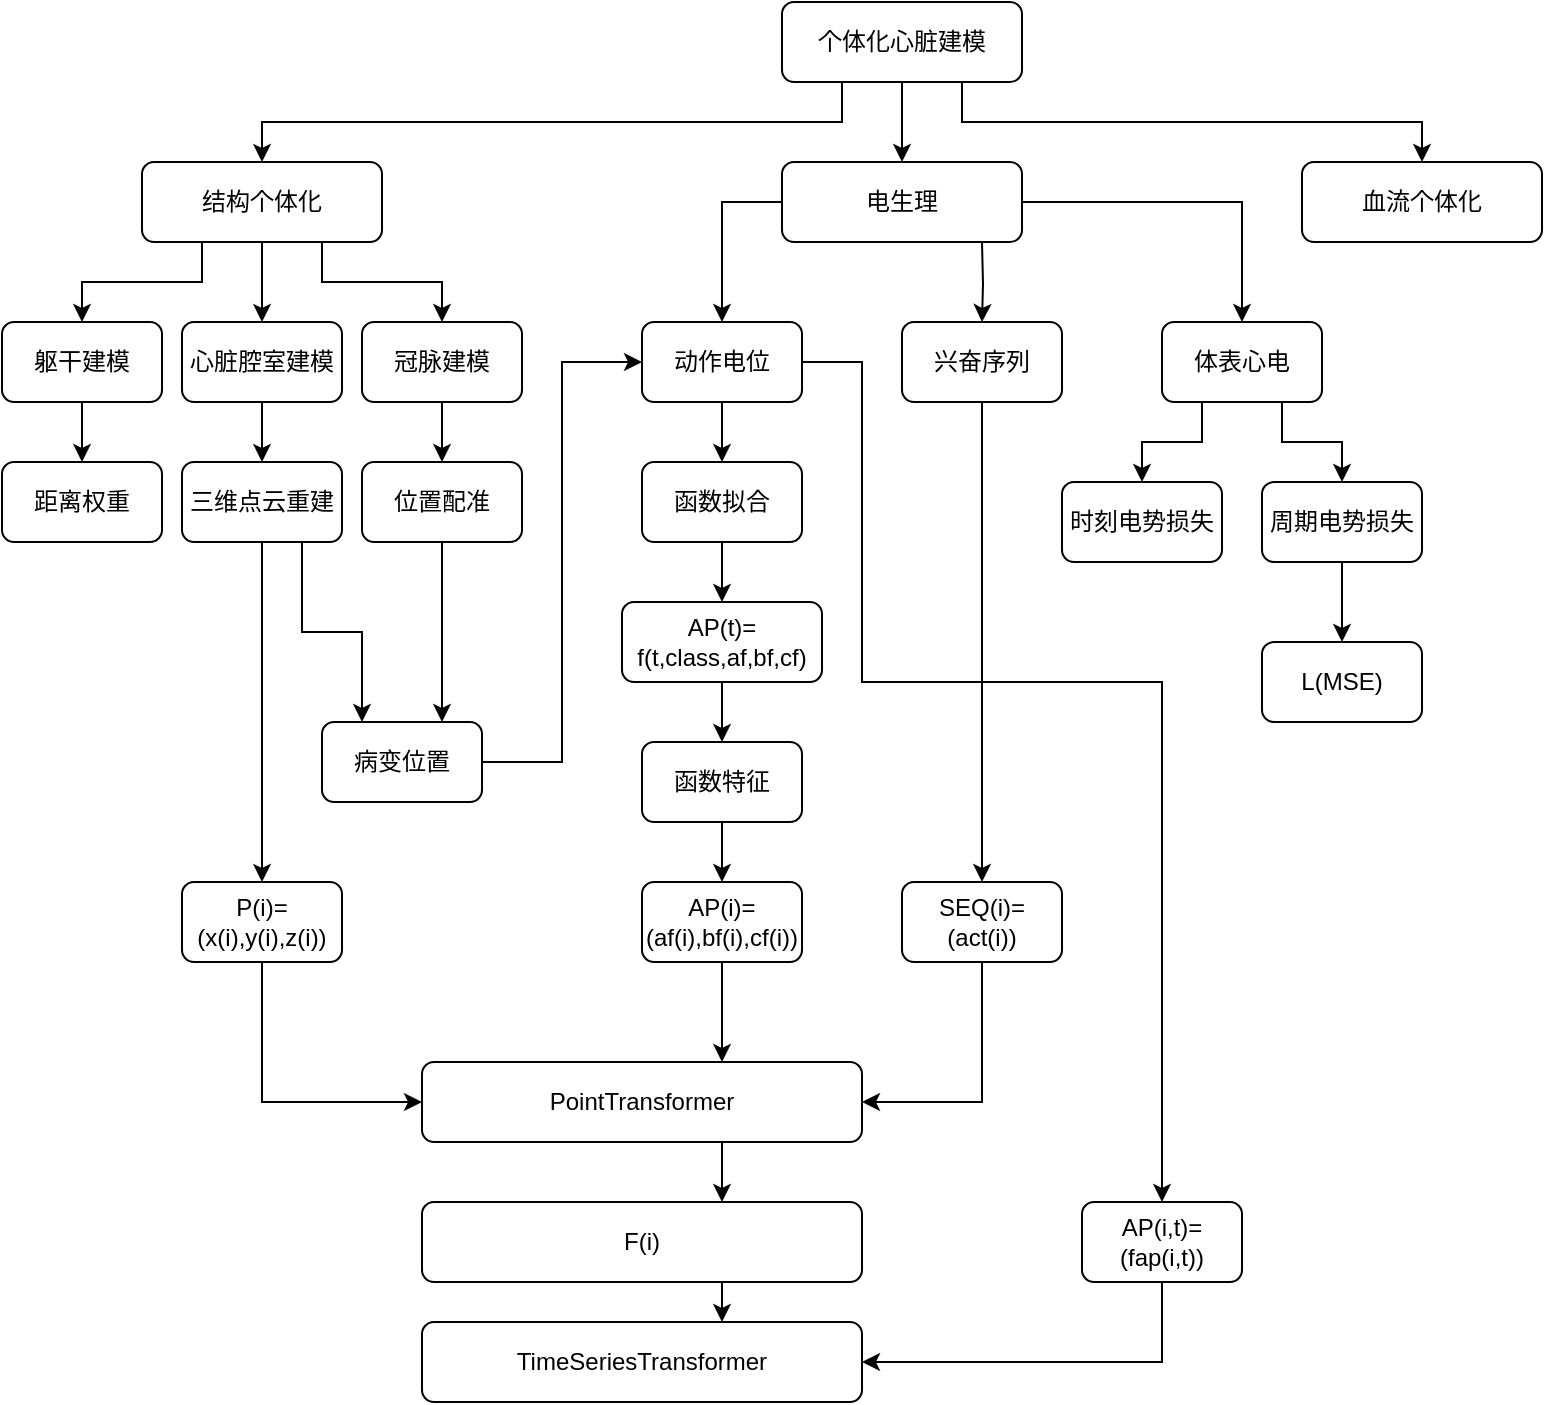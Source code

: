 <mxfile version="24.8.4">
  <diagram id="C5RBs43oDa-KdzZeNtuy" name="Page-1">
    <mxGraphModel dx="1009" dy="579" grid="1" gridSize="10" guides="1" tooltips="1" connect="1" arrows="1" fold="1" page="1" pageScale="1" pageWidth="827" pageHeight="1169" math="0" shadow="0">
      <root>
        <mxCell id="WIyWlLk6GJQsqaUBKTNV-0" />
        <mxCell id="WIyWlLk6GJQsqaUBKTNV-1" parent="WIyWlLk6GJQsqaUBKTNV-0" />
        <mxCell id="5EajBMp7Mt5aTJdm5W2c-8" style="edgeStyle=orthogonalEdgeStyle;rounded=0;orthogonalLoop=1;jettySize=auto;html=1;entryX=0.5;entryY=0;entryDx=0;entryDy=0;exitX=0.5;exitY=1;exitDx=0;exitDy=0;" parent="WIyWlLk6GJQsqaUBKTNV-1" source="WIyWlLk6GJQsqaUBKTNV-3" target="5EajBMp7Mt5aTJdm5W2c-6" edge="1">
          <mxGeometry relative="1" as="geometry">
            <mxPoint x="240" y="120" as="sourcePoint" />
          </mxGeometry>
        </mxCell>
        <mxCell id="5EajBMp7Mt5aTJdm5W2c-10" style="edgeStyle=orthogonalEdgeStyle;shape=connector;rounded=0;orthogonalLoop=1;jettySize=auto;html=1;entryX=0.5;entryY=0;entryDx=0;entryDy=0;strokeColor=default;align=center;verticalAlign=middle;fontFamily=Helvetica;fontSize=11;fontColor=default;labelBackgroundColor=default;endArrow=classic;exitX=0.25;exitY=1;exitDx=0;exitDy=0;" parent="WIyWlLk6GJQsqaUBKTNV-1" source="WIyWlLk6GJQsqaUBKTNV-3" target="5EajBMp7Mt5aTJdm5W2c-4" edge="1">
          <mxGeometry relative="1" as="geometry">
            <mxPoint x="80" y="140" as="sourcePoint" />
          </mxGeometry>
        </mxCell>
        <mxCell id="Zq_S9eZLPI8Z5EjiFPR7-1" style="edgeStyle=orthogonalEdgeStyle;rounded=0;orthogonalLoop=1;jettySize=auto;html=1;exitX=0.75;exitY=1;exitDx=0;exitDy=0;entryX=0.5;entryY=0;entryDx=0;entryDy=0;" edge="1" parent="WIyWlLk6GJQsqaUBKTNV-1" source="WIyWlLk6GJQsqaUBKTNV-3" target="Zq_S9eZLPI8Z5EjiFPR7-0">
          <mxGeometry relative="1" as="geometry" />
        </mxCell>
        <mxCell id="WIyWlLk6GJQsqaUBKTNV-3" value="结构个体化" style="rounded=1;whiteSpace=wrap;html=1;fontSize=12;glass=0;strokeWidth=1;shadow=0;" parent="WIyWlLk6GJQsqaUBKTNV-1" vertex="1">
          <mxGeometry x="80" y="150" width="120" height="40" as="geometry" />
        </mxCell>
        <mxCell id="Zq_S9eZLPI8Z5EjiFPR7-8" style="edgeStyle=orthogonalEdgeStyle;rounded=0;orthogonalLoop=1;jettySize=auto;html=1;exitX=0.25;exitY=1;exitDx=0;exitDy=0;" edge="1" parent="WIyWlLk6GJQsqaUBKTNV-1" source="5EajBMp7Mt5aTJdm5W2c-0" target="WIyWlLk6GJQsqaUBKTNV-3">
          <mxGeometry relative="1" as="geometry" />
        </mxCell>
        <mxCell id="Zq_S9eZLPI8Z5EjiFPR7-9" style="edgeStyle=orthogonalEdgeStyle;rounded=0;orthogonalLoop=1;jettySize=auto;html=1;exitX=0.5;exitY=1;exitDx=0;exitDy=0;entryX=0.5;entryY=0;entryDx=0;entryDy=0;" edge="1" parent="WIyWlLk6GJQsqaUBKTNV-1" source="5EajBMp7Mt5aTJdm5W2c-0" target="5EajBMp7Mt5aTJdm5W2c-2">
          <mxGeometry relative="1" as="geometry" />
        </mxCell>
        <mxCell id="Zq_S9eZLPI8Z5EjiFPR7-10" style="edgeStyle=orthogonalEdgeStyle;rounded=0;orthogonalLoop=1;jettySize=auto;html=1;exitX=0.75;exitY=1;exitDx=0;exitDy=0;" edge="1" parent="WIyWlLk6GJQsqaUBKTNV-1" source="5EajBMp7Mt5aTJdm5W2c-0" target="5EajBMp7Mt5aTJdm5W2c-3">
          <mxGeometry relative="1" as="geometry" />
        </mxCell>
        <mxCell id="5EajBMp7Mt5aTJdm5W2c-0" value="个体化心脏建模" style="rounded=1;whiteSpace=wrap;html=1;fontSize=12;glass=0;strokeWidth=1;shadow=0;" parent="WIyWlLk6GJQsqaUBKTNV-1" vertex="1">
          <mxGeometry x="400" y="70" width="120" height="40" as="geometry" />
        </mxCell>
        <mxCell id="Zq_S9eZLPI8Z5EjiFPR7-6" style="edgeStyle=orthogonalEdgeStyle;rounded=0;orthogonalLoop=1;jettySize=auto;html=1;exitX=0.5;exitY=1;exitDx=0;exitDy=0;entryX=0.5;entryY=0;entryDx=0;entryDy=0;" edge="1" parent="WIyWlLk6GJQsqaUBKTNV-1" target="Zq_S9eZLPI8Z5EjiFPR7-4">
          <mxGeometry relative="1" as="geometry">
            <mxPoint x="500.0" y="190.0" as="sourcePoint" />
          </mxGeometry>
        </mxCell>
        <mxCell id="Zq_S9eZLPI8Z5EjiFPR7-7" style="edgeStyle=orthogonalEdgeStyle;rounded=0;orthogonalLoop=1;jettySize=auto;html=1;exitX=1;exitY=0.5;exitDx=0;exitDy=0;" edge="1" parent="WIyWlLk6GJQsqaUBKTNV-1" source="5EajBMp7Mt5aTJdm5W2c-2" target="Zq_S9eZLPI8Z5EjiFPR7-5">
          <mxGeometry relative="1" as="geometry">
            <mxPoint x="530.0" y="190.0" as="sourcePoint" />
          </mxGeometry>
        </mxCell>
        <mxCell id="Zq_S9eZLPI8Z5EjiFPR7-52" style="edgeStyle=orthogonalEdgeStyle;rounded=0;orthogonalLoop=1;jettySize=auto;html=1;exitX=0;exitY=0.5;exitDx=0;exitDy=0;" edge="1" parent="WIyWlLk6GJQsqaUBKTNV-1" source="5EajBMp7Mt5aTJdm5W2c-2" target="Zq_S9eZLPI8Z5EjiFPR7-2">
          <mxGeometry relative="1" as="geometry" />
        </mxCell>
        <mxCell id="5EajBMp7Mt5aTJdm5W2c-2" value="电生理" style="rounded=1;whiteSpace=wrap;html=1;fontSize=12;glass=0;strokeWidth=1;shadow=0;" parent="WIyWlLk6GJQsqaUBKTNV-1" vertex="1">
          <mxGeometry x="400" y="150" width="120" height="40" as="geometry" />
        </mxCell>
        <mxCell id="5EajBMp7Mt5aTJdm5W2c-3" value="血流个体化" style="rounded=1;whiteSpace=wrap;html=1;fontSize=12;glass=0;strokeWidth=1;shadow=0;" parent="WIyWlLk6GJQsqaUBKTNV-1" vertex="1">
          <mxGeometry x="660" y="150" width="120" height="40" as="geometry" />
        </mxCell>
        <mxCell id="Zq_S9eZLPI8Z5EjiFPR7-55" style="edgeStyle=orthogonalEdgeStyle;rounded=0;orthogonalLoop=1;jettySize=auto;html=1;exitX=0.5;exitY=1;exitDx=0;exitDy=0;entryX=0.5;entryY=0;entryDx=0;entryDy=0;" edge="1" parent="WIyWlLk6GJQsqaUBKTNV-1" source="5EajBMp7Mt5aTJdm5W2c-4" target="Zq_S9eZLPI8Z5EjiFPR7-54">
          <mxGeometry relative="1" as="geometry" />
        </mxCell>
        <mxCell id="5EajBMp7Mt5aTJdm5W2c-4" value="躯干建模" style="rounded=1;whiteSpace=wrap;html=1;fontSize=12;glass=0;strokeWidth=1;shadow=0;" parent="WIyWlLk6GJQsqaUBKTNV-1" vertex="1">
          <mxGeometry x="10" y="230" width="80" height="40" as="geometry" />
        </mxCell>
        <mxCell id="Zq_S9eZLPI8Z5EjiFPR7-19" style="edgeStyle=orthogonalEdgeStyle;rounded=0;orthogonalLoop=1;jettySize=auto;html=1;exitX=0.5;exitY=1;exitDx=0;exitDy=0;entryX=0.5;entryY=0;entryDx=0;entryDy=0;" edge="1" parent="WIyWlLk6GJQsqaUBKTNV-1" source="5EajBMp7Mt5aTJdm5W2c-6" target="Zq_S9eZLPI8Z5EjiFPR7-12">
          <mxGeometry relative="1" as="geometry" />
        </mxCell>
        <mxCell id="5EajBMp7Mt5aTJdm5W2c-6" value="心脏腔室建模" style="rounded=1;whiteSpace=wrap;html=1;fontSize=12;glass=0;strokeWidth=1;shadow=0;" parent="WIyWlLk6GJQsqaUBKTNV-1" vertex="1">
          <mxGeometry x="100" y="230" width="80" height="40" as="geometry" />
        </mxCell>
        <mxCell id="Zq_S9eZLPI8Z5EjiFPR7-48" style="edgeStyle=orthogonalEdgeStyle;rounded=0;orthogonalLoop=1;jettySize=auto;html=1;exitX=0.5;exitY=1;exitDx=0;exitDy=0;entryX=0.5;entryY=0;entryDx=0;entryDy=0;" edge="1" parent="WIyWlLk6GJQsqaUBKTNV-1" source="Zq_S9eZLPI8Z5EjiFPR7-0" target="Zq_S9eZLPI8Z5EjiFPR7-47">
          <mxGeometry relative="1" as="geometry" />
        </mxCell>
        <mxCell id="Zq_S9eZLPI8Z5EjiFPR7-0" value="冠脉建模" style="rounded=1;whiteSpace=wrap;html=1;fontSize=12;glass=0;strokeWidth=1;shadow=0;" vertex="1" parent="WIyWlLk6GJQsqaUBKTNV-1">
          <mxGeometry x="190" y="230" width="80" height="40" as="geometry" />
        </mxCell>
        <mxCell id="Zq_S9eZLPI8Z5EjiFPR7-13" style="edgeStyle=orthogonalEdgeStyle;rounded=0;orthogonalLoop=1;jettySize=auto;html=1;exitX=0.5;exitY=1;exitDx=0;exitDy=0;entryX=0.5;entryY=0;entryDx=0;entryDy=0;" edge="1" parent="WIyWlLk6GJQsqaUBKTNV-1" source="Zq_S9eZLPI8Z5EjiFPR7-2" target="Zq_S9eZLPI8Z5EjiFPR7-11">
          <mxGeometry relative="1" as="geometry" />
        </mxCell>
        <mxCell id="Zq_S9eZLPI8Z5EjiFPR7-40" style="edgeStyle=orthogonalEdgeStyle;rounded=0;orthogonalLoop=1;jettySize=auto;html=1;exitX=1;exitY=0.5;exitDx=0;exitDy=0;entryX=0.5;entryY=0;entryDx=0;entryDy=0;" edge="1" parent="WIyWlLk6GJQsqaUBKTNV-1" source="Zq_S9eZLPI8Z5EjiFPR7-2" target="Zq_S9eZLPI8Z5EjiFPR7-31">
          <mxGeometry relative="1" as="geometry">
            <mxPoint x="380" y="250" as="sourcePoint" />
            <mxPoint x="590" y="670" as="targetPoint" />
            <Array as="points">
              <mxPoint x="440" y="250" />
              <mxPoint x="440" y="410" />
              <mxPoint x="590" y="410" />
            </Array>
          </mxGeometry>
        </mxCell>
        <mxCell id="Zq_S9eZLPI8Z5EjiFPR7-2" value="动作电位" style="rounded=1;whiteSpace=wrap;html=1;fontSize=12;glass=0;strokeWidth=1;shadow=0;" vertex="1" parent="WIyWlLk6GJQsqaUBKTNV-1">
          <mxGeometry x="330" y="230" width="80" height="40" as="geometry" />
        </mxCell>
        <mxCell id="Zq_S9eZLPI8Z5EjiFPR7-17" style="edgeStyle=orthogonalEdgeStyle;rounded=0;orthogonalLoop=1;jettySize=auto;html=1;exitX=0.5;exitY=1;exitDx=0;exitDy=0;entryX=0.5;entryY=0;entryDx=0;entryDy=0;" edge="1" parent="WIyWlLk6GJQsqaUBKTNV-1" source="Zq_S9eZLPI8Z5EjiFPR7-4" target="Zq_S9eZLPI8Z5EjiFPR7-16">
          <mxGeometry relative="1" as="geometry" />
        </mxCell>
        <mxCell id="Zq_S9eZLPI8Z5EjiFPR7-4" value="兴奋序列" style="rounded=1;whiteSpace=wrap;html=1;fontSize=12;glass=0;strokeWidth=1;shadow=0;" vertex="1" parent="WIyWlLk6GJQsqaUBKTNV-1">
          <mxGeometry x="460" y="230" width="80" height="40" as="geometry" />
        </mxCell>
        <mxCell id="Zq_S9eZLPI8Z5EjiFPR7-27" style="edgeStyle=orthogonalEdgeStyle;rounded=0;orthogonalLoop=1;jettySize=auto;html=1;exitX=0.25;exitY=1;exitDx=0;exitDy=0;entryX=0.5;entryY=0;entryDx=0;entryDy=0;" edge="1" parent="WIyWlLk6GJQsqaUBKTNV-1" source="Zq_S9eZLPI8Z5EjiFPR7-5" target="Zq_S9eZLPI8Z5EjiFPR7-25">
          <mxGeometry relative="1" as="geometry" />
        </mxCell>
        <mxCell id="Zq_S9eZLPI8Z5EjiFPR7-28" style="edgeStyle=orthogonalEdgeStyle;rounded=0;orthogonalLoop=1;jettySize=auto;html=1;exitX=0.75;exitY=1;exitDx=0;exitDy=0;" edge="1" parent="WIyWlLk6GJQsqaUBKTNV-1" source="Zq_S9eZLPI8Z5EjiFPR7-5" target="Zq_S9eZLPI8Z5EjiFPR7-26">
          <mxGeometry relative="1" as="geometry" />
        </mxCell>
        <mxCell id="Zq_S9eZLPI8Z5EjiFPR7-5" value="体表心电" style="rounded=1;whiteSpace=wrap;html=1;fontSize=12;glass=0;strokeWidth=1;shadow=0;" vertex="1" parent="WIyWlLk6GJQsqaUBKTNV-1">
          <mxGeometry x="590" y="230" width="80" height="40" as="geometry" />
        </mxCell>
        <mxCell id="Zq_S9eZLPI8Z5EjiFPR7-15" style="edgeStyle=orthogonalEdgeStyle;rounded=0;orthogonalLoop=1;jettySize=auto;html=1;exitX=0.5;exitY=1;exitDx=0;exitDy=0;entryX=0.5;entryY=0;entryDx=0;entryDy=0;" edge="1" parent="WIyWlLk6GJQsqaUBKTNV-1" source="Zq_S9eZLPI8Z5EjiFPR7-11">
          <mxGeometry relative="1" as="geometry">
            <mxPoint x="370" y="370" as="targetPoint" />
          </mxGeometry>
        </mxCell>
        <mxCell id="Zq_S9eZLPI8Z5EjiFPR7-11" value="函数拟合" style="rounded=1;whiteSpace=wrap;html=1;fontSize=12;glass=0;strokeWidth=1;shadow=0;" vertex="1" parent="WIyWlLk6GJQsqaUBKTNV-1">
          <mxGeometry x="330" y="300" width="80" height="40" as="geometry" />
        </mxCell>
        <mxCell id="Zq_S9eZLPI8Z5EjiFPR7-20" style="edgeStyle=orthogonalEdgeStyle;rounded=0;orthogonalLoop=1;jettySize=auto;html=1;exitX=0.5;exitY=1;exitDx=0;exitDy=0;entryX=0.5;entryY=0;entryDx=0;entryDy=0;" edge="1" parent="WIyWlLk6GJQsqaUBKTNV-1" source="Zq_S9eZLPI8Z5EjiFPR7-12" target="Zq_S9eZLPI8Z5EjiFPR7-18">
          <mxGeometry relative="1" as="geometry" />
        </mxCell>
        <mxCell id="Zq_S9eZLPI8Z5EjiFPR7-50" style="edgeStyle=orthogonalEdgeStyle;rounded=0;orthogonalLoop=1;jettySize=auto;html=1;exitX=0.75;exitY=1;exitDx=0;exitDy=0;entryX=0.25;entryY=0;entryDx=0;entryDy=0;" edge="1" parent="WIyWlLk6GJQsqaUBKTNV-1" source="Zq_S9eZLPI8Z5EjiFPR7-12" target="Zq_S9eZLPI8Z5EjiFPR7-49">
          <mxGeometry relative="1" as="geometry" />
        </mxCell>
        <mxCell id="Zq_S9eZLPI8Z5EjiFPR7-12" value="三维点云重建" style="rounded=1;whiteSpace=wrap;html=1;fontSize=12;glass=0;strokeWidth=1;shadow=0;" vertex="1" parent="WIyWlLk6GJQsqaUBKTNV-1">
          <mxGeometry x="100" y="300" width="80" height="40" as="geometry" />
        </mxCell>
        <mxCell id="Zq_S9eZLPI8Z5EjiFPR7-22" style="edgeStyle=orthogonalEdgeStyle;rounded=0;orthogonalLoop=1;jettySize=auto;html=1;exitX=0.5;exitY=1;exitDx=0;exitDy=0;entryX=0.5;entryY=0;entryDx=0;entryDy=0;" edge="1" parent="WIyWlLk6GJQsqaUBKTNV-1" target="Zq_S9eZLPI8Z5EjiFPR7-21">
          <mxGeometry relative="1" as="geometry">
            <mxPoint x="370" y="410" as="sourcePoint" />
          </mxGeometry>
        </mxCell>
        <mxCell id="Zq_S9eZLPI8Z5EjiFPR7-14" value="AP(t)=&lt;div&gt;f(t,class,af,bf,cf)&lt;/div&gt;" style="rounded=1;whiteSpace=wrap;html=1;fontSize=12;glass=0;strokeWidth=1;shadow=0;" vertex="1" parent="WIyWlLk6GJQsqaUBKTNV-1">
          <mxGeometry x="320" y="370" width="100" height="40" as="geometry" />
        </mxCell>
        <mxCell id="Zq_S9eZLPI8Z5EjiFPR7-39" style="edgeStyle=orthogonalEdgeStyle;rounded=0;orthogonalLoop=1;jettySize=auto;html=1;exitX=0.5;exitY=1;exitDx=0;exitDy=0;entryX=1;entryY=0.5;entryDx=0;entryDy=0;" edge="1" parent="WIyWlLk6GJQsqaUBKTNV-1" source="Zq_S9eZLPI8Z5EjiFPR7-16" target="Zq_S9eZLPI8Z5EjiFPR7-34">
          <mxGeometry relative="1" as="geometry">
            <mxPoint x="480.0" y="620" as="targetPoint" />
          </mxGeometry>
        </mxCell>
        <mxCell id="Zq_S9eZLPI8Z5EjiFPR7-16" value="SEQ(i)=&lt;div&gt;(act(i))&lt;/div&gt;" style="rounded=1;whiteSpace=wrap;html=1;fontSize=12;glass=0;strokeWidth=1;shadow=0;" vertex="1" parent="WIyWlLk6GJQsqaUBKTNV-1">
          <mxGeometry x="460" y="510" width="80" height="40" as="geometry" />
        </mxCell>
        <mxCell id="Zq_S9eZLPI8Z5EjiFPR7-35" style="edgeStyle=orthogonalEdgeStyle;rounded=0;orthogonalLoop=1;jettySize=auto;html=1;exitX=0.5;exitY=1;exitDx=0;exitDy=0;entryX=0;entryY=0.5;entryDx=0;entryDy=0;" edge="1" parent="WIyWlLk6GJQsqaUBKTNV-1" source="Zq_S9eZLPI8Z5EjiFPR7-18" target="Zq_S9eZLPI8Z5EjiFPR7-34">
          <mxGeometry relative="1" as="geometry">
            <Array as="points">
              <mxPoint x="140" y="620" />
            </Array>
          </mxGeometry>
        </mxCell>
        <mxCell id="Zq_S9eZLPI8Z5EjiFPR7-18" value="P(i)=&lt;div&gt;(x(i),y(i),z(i))&lt;/div&gt;" style="rounded=1;whiteSpace=wrap;html=1;fontSize=12;glass=0;strokeWidth=1;shadow=0;" vertex="1" parent="WIyWlLk6GJQsqaUBKTNV-1">
          <mxGeometry x="100" y="510" width="80" height="40" as="geometry" />
        </mxCell>
        <mxCell id="Zq_S9eZLPI8Z5EjiFPR7-24" style="edgeStyle=orthogonalEdgeStyle;rounded=0;orthogonalLoop=1;jettySize=auto;html=1;exitX=0.5;exitY=1;exitDx=0;exitDy=0;" edge="1" parent="WIyWlLk6GJQsqaUBKTNV-1" source="Zq_S9eZLPI8Z5EjiFPR7-21" target="Zq_S9eZLPI8Z5EjiFPR7-23">
          <mxGeometry relative="1" as="geometry" />
        </mxCell>
        <mxCell id="Zq_S9eZLPI8Z5EjiFPR7-21" value="函数特征" style="rounded=1;whiteSpace=wrap;html=1;fontSize=12;glass=0;strokeWidth=1;shadow=0;" vertex="1" parent="WIyWlLk6GJQsqaUBKTNV-1">
          <mxGeometry x="330" y="440" width="80" height="40" as="geometry" />
        </mxCell>
        <mxCell id="Zq_S9eZLPI8Z5EjiFPR7-37" style="edgeStyle=orthogonalEdgeStyle;rounded=0;orthogonalLoop=1;jettySize=auto;html=1;exitX=0.5;exitY=1;exitDx=0;exitDy=0;entryX=0.5;entryY=0;entryDx=0;entryDy=0;" edge="1" parent="WIyWlLk6GJQsqaUBKTNV-1" source="Zq_S9eZLPI8Z5EjiFPR7-23">
          <mxGeometry relative="1" as="geometry">
            <mxPoint x="370.0" y="600" as="targetPoint" />
          </mxGeometry>
        </mxCell>
        <mxCell id="Zq_S9eZLPI8Z5EjiFPR7-23" value="AP(i)=&lt;div&gt;(af(i),bf(i),cf(i))&lt;/div&gt;" style="rounded=1;whiteSpace=wrap;html=1;fontSize=12;glass=0;strokeWidth=1;shadow=0;" vertex="1" parent="WIyWlLk6GJQsqaUBKTNV-1">
          <mxGeometry x="330" y="510" width="80" height="40" as="geometry" />
        </mxCell>
        <mxCell id="Zq_S9eZLPI8Z5EjiFPR7-25" value="时刻电势损失" style="rounded=1;whiteSpace=wrap;html=1;fontSize=12;glass=0;strokeWidth=1;shadow=0;" vertex="1" parent="WIyWlLk6GJQsqaUBKTNV-1">
          <mxGeometry x="540" y="310" width="80" height="40" as="geometry" />
        </mxCell>
        <mxCell id="Zq_S9eZLPI8Z5EjiFPR7-30" style="edgeStyle=orthogonalEdgeStyle;rounded=0;orthogonalLoop=1;jettySize=auto;html=1;exitX=0.5;exitY=1;exitDx=0;exitDy=0;" edge="1" parent="WIyWlLk6GJQsqaUBKTNV-1" source="Zq_S9eZLPI8Z5EjiFPR7-26" target="Zq_S9eZLPI8Z5EjiFPR7-29">
          <mxGeometry relative="1" as="geometry" />
        </mxCell>
        <mxCell id="Zq_S9eZLPI8Z5EjiFPR7-26" value="周期电势损失" style="rounded=1;whiteSpace=wrap;html=1;fontSize=12;glass=0;strokeWidth=1;shadow=0;" vertex="1" parent="WIyWlLk6GJQsqaUBKTNV-1">
          <mxGeometry x="640" y="310" width="80" height="40" as="geometry" />
        </mxCell>
        <mxCell id="Zq_S9eZLPI8Z5EjiFPR7-29" value="L(MSE)" style="rounded=1;whiteSpace=wrap;html=1;fontSize=12;glass=0;strokeWidth=1;shadow=0;" vertex="1" parent="WIyWlLk6GJQsqaUBKTNV-1">
          <mxGeometry x="640" y="390" width="80" height="40" as="geometry" />
        </mxCell>
        <mxCell id="Zq_S9eZLPI8Z5EjiFPR7-46" style="edgeStyle=orthogonalEdgeStyle;rounded=0;orthogonalLoop=1;jettySize=auto;html=1;exitX=0.5;exitY=1;exitDx=0;exitDy=0;entryX=1;entryY=0.5;entryDx=0;entryDy=0;" edge="1" parent="WIyWlLk6GJQsqaUBKTNV-1" source="Zq_S9eZLPI8Z5EjiFPR7-31" target="Zq_S9eZLPI8Z5EjiFPR7-41">
          <mxGeometry relative="1" as="geometry">
            <mxPoint x="480.0" y="750" as="targetPoint" />
            <Array as="points">
              <mxPoint x="590" y="750" />
            </Array>
          </mxGeometry>
        </mxCell>
        <mxCell id="Zq_S9eZLPI8Z5EjiFPR7-31" value="AP(i,t)=&lt;div&gt;(fap(i,t))&lt;/div&gt;" style="rounded=1;whiteSpace=wrap;html=1;fontSize=12;glass=0;strokeWidth=1;shadow=0;" vertex="1" parent="WIyWlLk6GJQsqaUBKTNV-1">
          <mxGeometry x="550" y="670" width="80" height="40" as="geometry" />
        </mxCell>
        <mxCell id="Zq_S9eZLPI8Z5EjiFPR7-44" style="edgeStyle=orthogonalEdgeStyle;rounded=0;orthogonalLoop=1;jettySize=auto;html=1;exitX=0.5;exitY=1;exitDx=0;exitDy=0;entryX=0.5;entryY=0;entryDx=0;entryDy=0;" edge="1" parent="WIyWlLk6GJQsqaUBKTNV-1">
          <mxGeometry relative="1" as="geometry">
            <mxPoint x="370.0" y="640" as="sourcePoint" />
            <mxPoint x="370.0" y="670" as="targetPoint" />
          </mxGeometry>
        </mxCell>
        <mxCell id="Zq_S9eZLPI8Z5EjiFPR7-34" value="PointTransformer" style="rounded=1;whiteSpace=wrap;html=1;fontSize=12;glass=0;strokeWidth=1;shadow=0;" vertex="1" parent="WIyWlLk6GJQsqaUBKTNV-1">
          <mxGeometry x="220" y="600" width="220" height="40" as="geometry" />
        </mxCell>
        <mxCell id="Zq_S9eZLPI8Z5EjiFPR7-41" value="TimeSeriesTransformer" style="rounded=1;whiteSpace=wrap;html=1;fontSize=12;glass=0;strokeWidth=1;shadow=0;" vertex="1" parent="WIyWlLk6GJQsqaUBKTNV-1">
          <mxGeometry x="220" y="730" width="220" height="40" as="geometry" />
        </mxCell>
        <mxCell id="Zq_S9eZLPI8Z5EjiFPR7-45" style="edgeStyle=orthogonalEdgeStyle;rounded=0;orthogonalLoop=1;jettySize=auto;html=1;exitX=0.5;exitY=1;exitDx=0;exitDy=0;entryX=0.5;entryY=0;entryDx=0;entryDy=0;" edge="1" parent="WIyWlLk6GJQsqaUBKTNV-1">
          <mxGeometry relative="1" as="geometry">
            <mxPoint x="370.0" y="710" as="sourcePoint" />
            <mxPoint x="370.0" y="730" as="targetPoint" />
          </mxGeometry>
        </mxCell>
        <mxCell id="Zq_S9eZLPI8Z5EjiFPR7-43" value="F(i)" style="rounded=1;whiteSpace=wrap;html=1;fontSize=12;glass=0;strokeWidth=1;shadow=0;" vertex="1" parent="WIyWlLk6GJQsqaUBKTNV-1">
          <mxGeometry x="220" y="670" width="220" height="40" as="geometry" />
        </mxCell>
        <mxCell id="Zq_S9eZLPI8Z5EjiFPR7-51" style="edgeStyle=orthogonalEdgeStyle;rounded=0;orthogonalLoop=1;jettySize=auto;html=1;exitX=0.5;exitY=1;exitDx=0;exitDy=0;entryX=0.75;entryY=0;entryDx=0;entryDy=0;" edge="1" parent="WIyWlLk6GJQsqaUBKTNV-1" source="Zq_S9eZLPI8Z5EjiFPR7-47" target="Zq_S9eZLPI8Z5EjiFPR7-49">
          <mxGeometry relative="1" as="geometry" />
        </mxCell>
        <mxCell id="Zq_S9eZLPI8Z5EjiFPR7-47" value="位置配准" style="rounded=1;whiteSpace=wrap;html=1;fontSize=12;glass=0;strokeWidth=1;shadow=0;" vertex="1" parent="WIyWlLk6GJQsqaUBKTNV-1">
          <mxGeometry x="190" y="300" width="80" height="40" as="geometry" />
        </mxCell>
        <mxCell id="Zq_S9eZLPI8Z5EjiFPR7-53" style="edgeStyle=orthogonalEdgeStyle;rounded=0;orthogonalLoop=1;jettySize=auto;html=1;exitX=1;exitY=0.5;exitDx=0;exitDy=0;entryX=0;entryY=0.5;entryDx=0;entryDy=0;" edge="1" parent="WIyWlLk6GJQsqaUBKTNV-1" source="Zq_S9eZLPI8Z5EjiFPR7-49" target="Zq_S9eZLPI8Z5EjiFPR7-2">
          <mxGeometry relative="1" as="geometry">
            <Array as="points">
              <mxPoint x="290" y="450" />
              <mxPoint x="290" y="250" />
            </Array>
          </mxGeometry>
        </mxCell>
        <mxCell id="Zq_S9eZLPI8Z5EjiFPR7-49" value="病变位置" style="rounded=1;whiteSpace=wrap;html=1;fontSize=12;glass=0;strokeWidth=1;shadow=0;" vertex="1" parent="WIyWlLk6GJQsqaUBKTNV-1">
          <mxGeometry x="170" y="430" width="80" height="40" as="geometry" />
        </mxCell>
        <mxCell id="Zq_S9eZLPI8Z5EjiFPR7-54" value="距离权重" style="rounded=1;whiteSpace=wrap;html=1;fontSize=12;glass=0;strokeWidth=1;shadow=0;" vertex="1" parent="WIyWlLk6GJQsqaUBKTNV-1">
          <mxGeometry x="10" y="300" width="80" height="40" as="geometry" />
        </mxCell>
      </root>
    </mxGraphModel>
  </diagram>
</mxfile>
